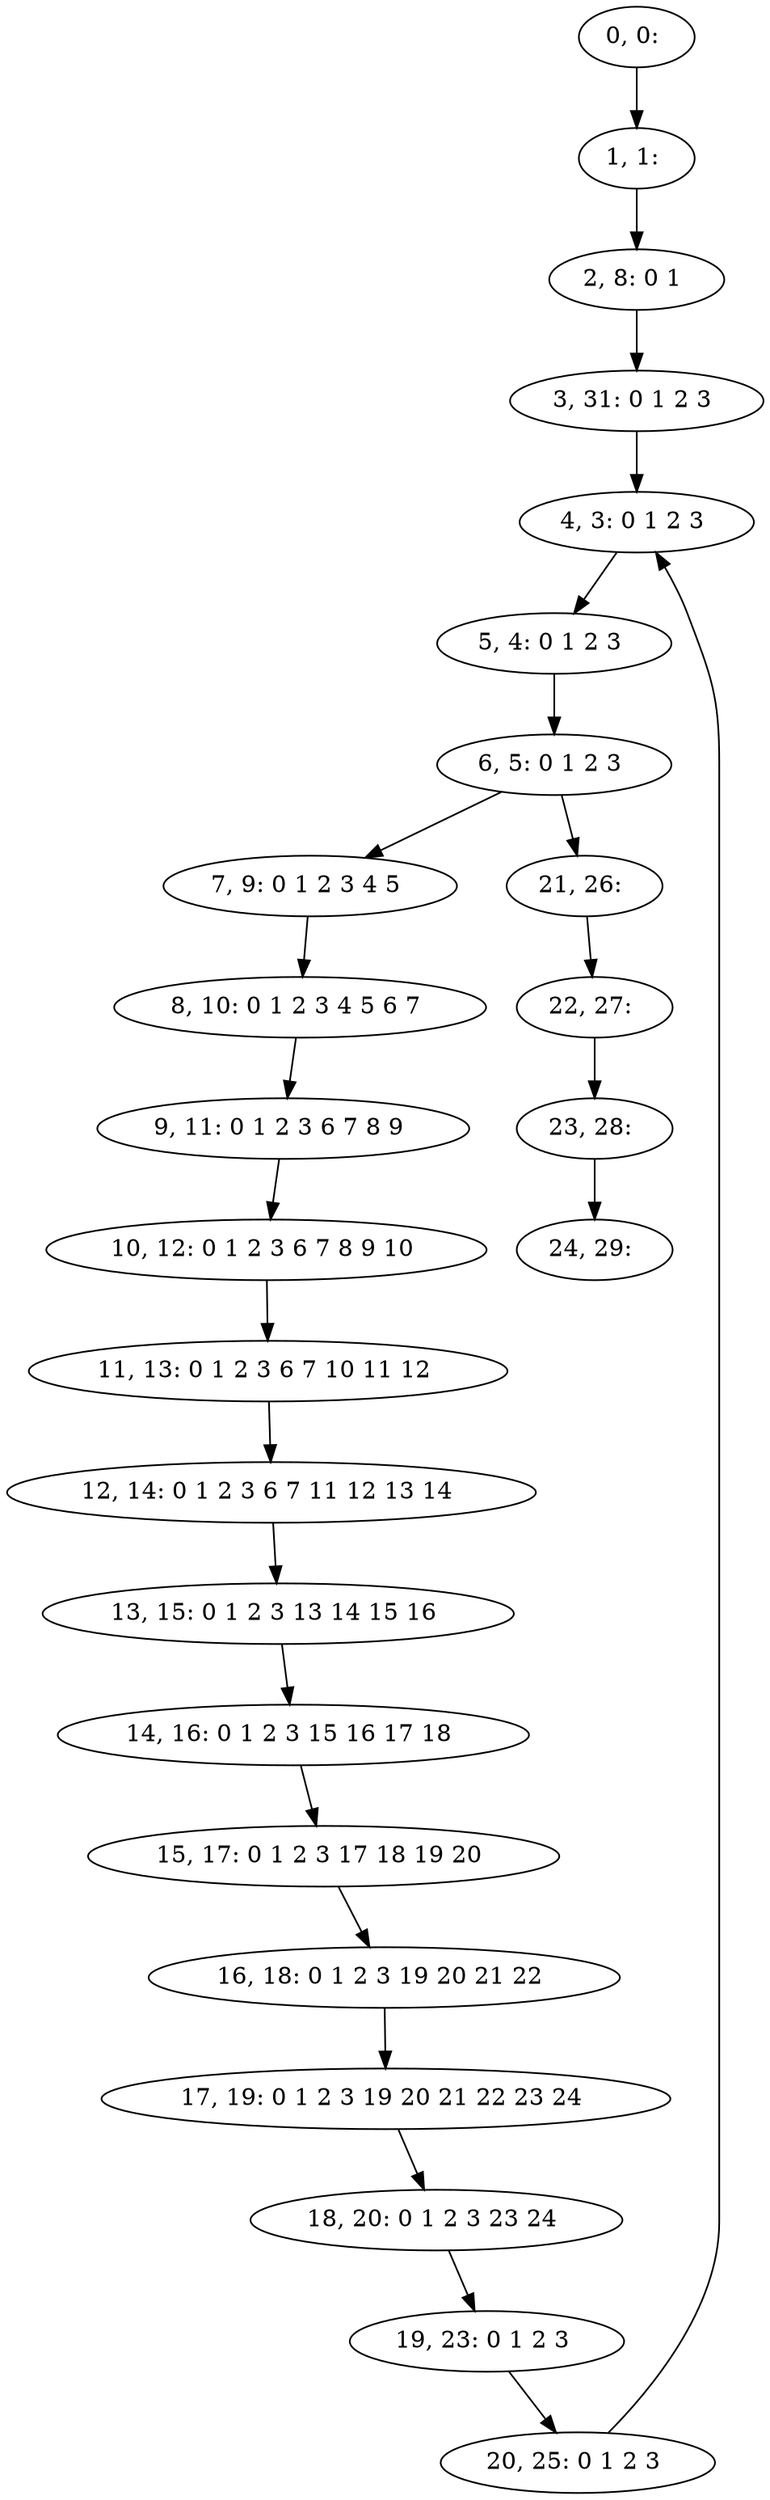 digraph G {
0[label="0, 0: "];
1[label="1, 1: "];
2[label="2, 8: 0 1 "];
3[label="3, 31: 0 1 2 3 "];
4[label="4, 3: 0 1 2 3 "];
5[label="5, 4: 0 1 2 3 "];
6[label="6, 5: 0 1 2 3 "];
7[label="7, 9: 0 1 2 3 4 5 "];
8[label="8, 10: 0 1 2 3 4 5 6 7 "];
9[label="9, 11: 0 1 2 3 6 7 8 9 "];
10[label="10, 12: 0 1 2 3 6 7 8 9 10 "];
11[label="11, 13: 0 1 2 3 6 7 10 11 12 "];
12[label="12, 14: 0 1 2 3 6 7 11 12 13 14 "];
13[label="13, 15: 0 1 2 3 13 14 15 16 "];
14[label="14, 16: 0 1 2 3 15 16 17 18 "];
15[label="15, 17: 0 1 2 3 17 18 19 20 "];
16[label="16, 18: 0 1 2 3 19 20 21 22 "];
17[label="17, 19: 0 1 2 3 19 20 21 22 23 24 "];
18[label="18, 20: 0 1 2 3 23 24 "];
19[label="19, 23: 0 1 2 3 "];
20[label="20, 25: 0 1 2 3 "];
21[label="21, 26: "];
22[label="22, 27: "];
23[label="23, 28: "];
24[label="24, 29: "];
0->1 ;
1->2 ;
2->3 ;
3->4 ;
4->5 ;
5->6 ;
6->7 ;
6->21 ;
7->8 ;
8->9 ;
9->10 ;
10->11 ;
11->12 ;
12->13 ;
13->14 ;
14->15 ;
15->16 ;
16->17 ;
17->18 ;
18->19 ;
19->20 ;
20->4 ;
21->22 ;
22->23 ;
23->24 ;
}
